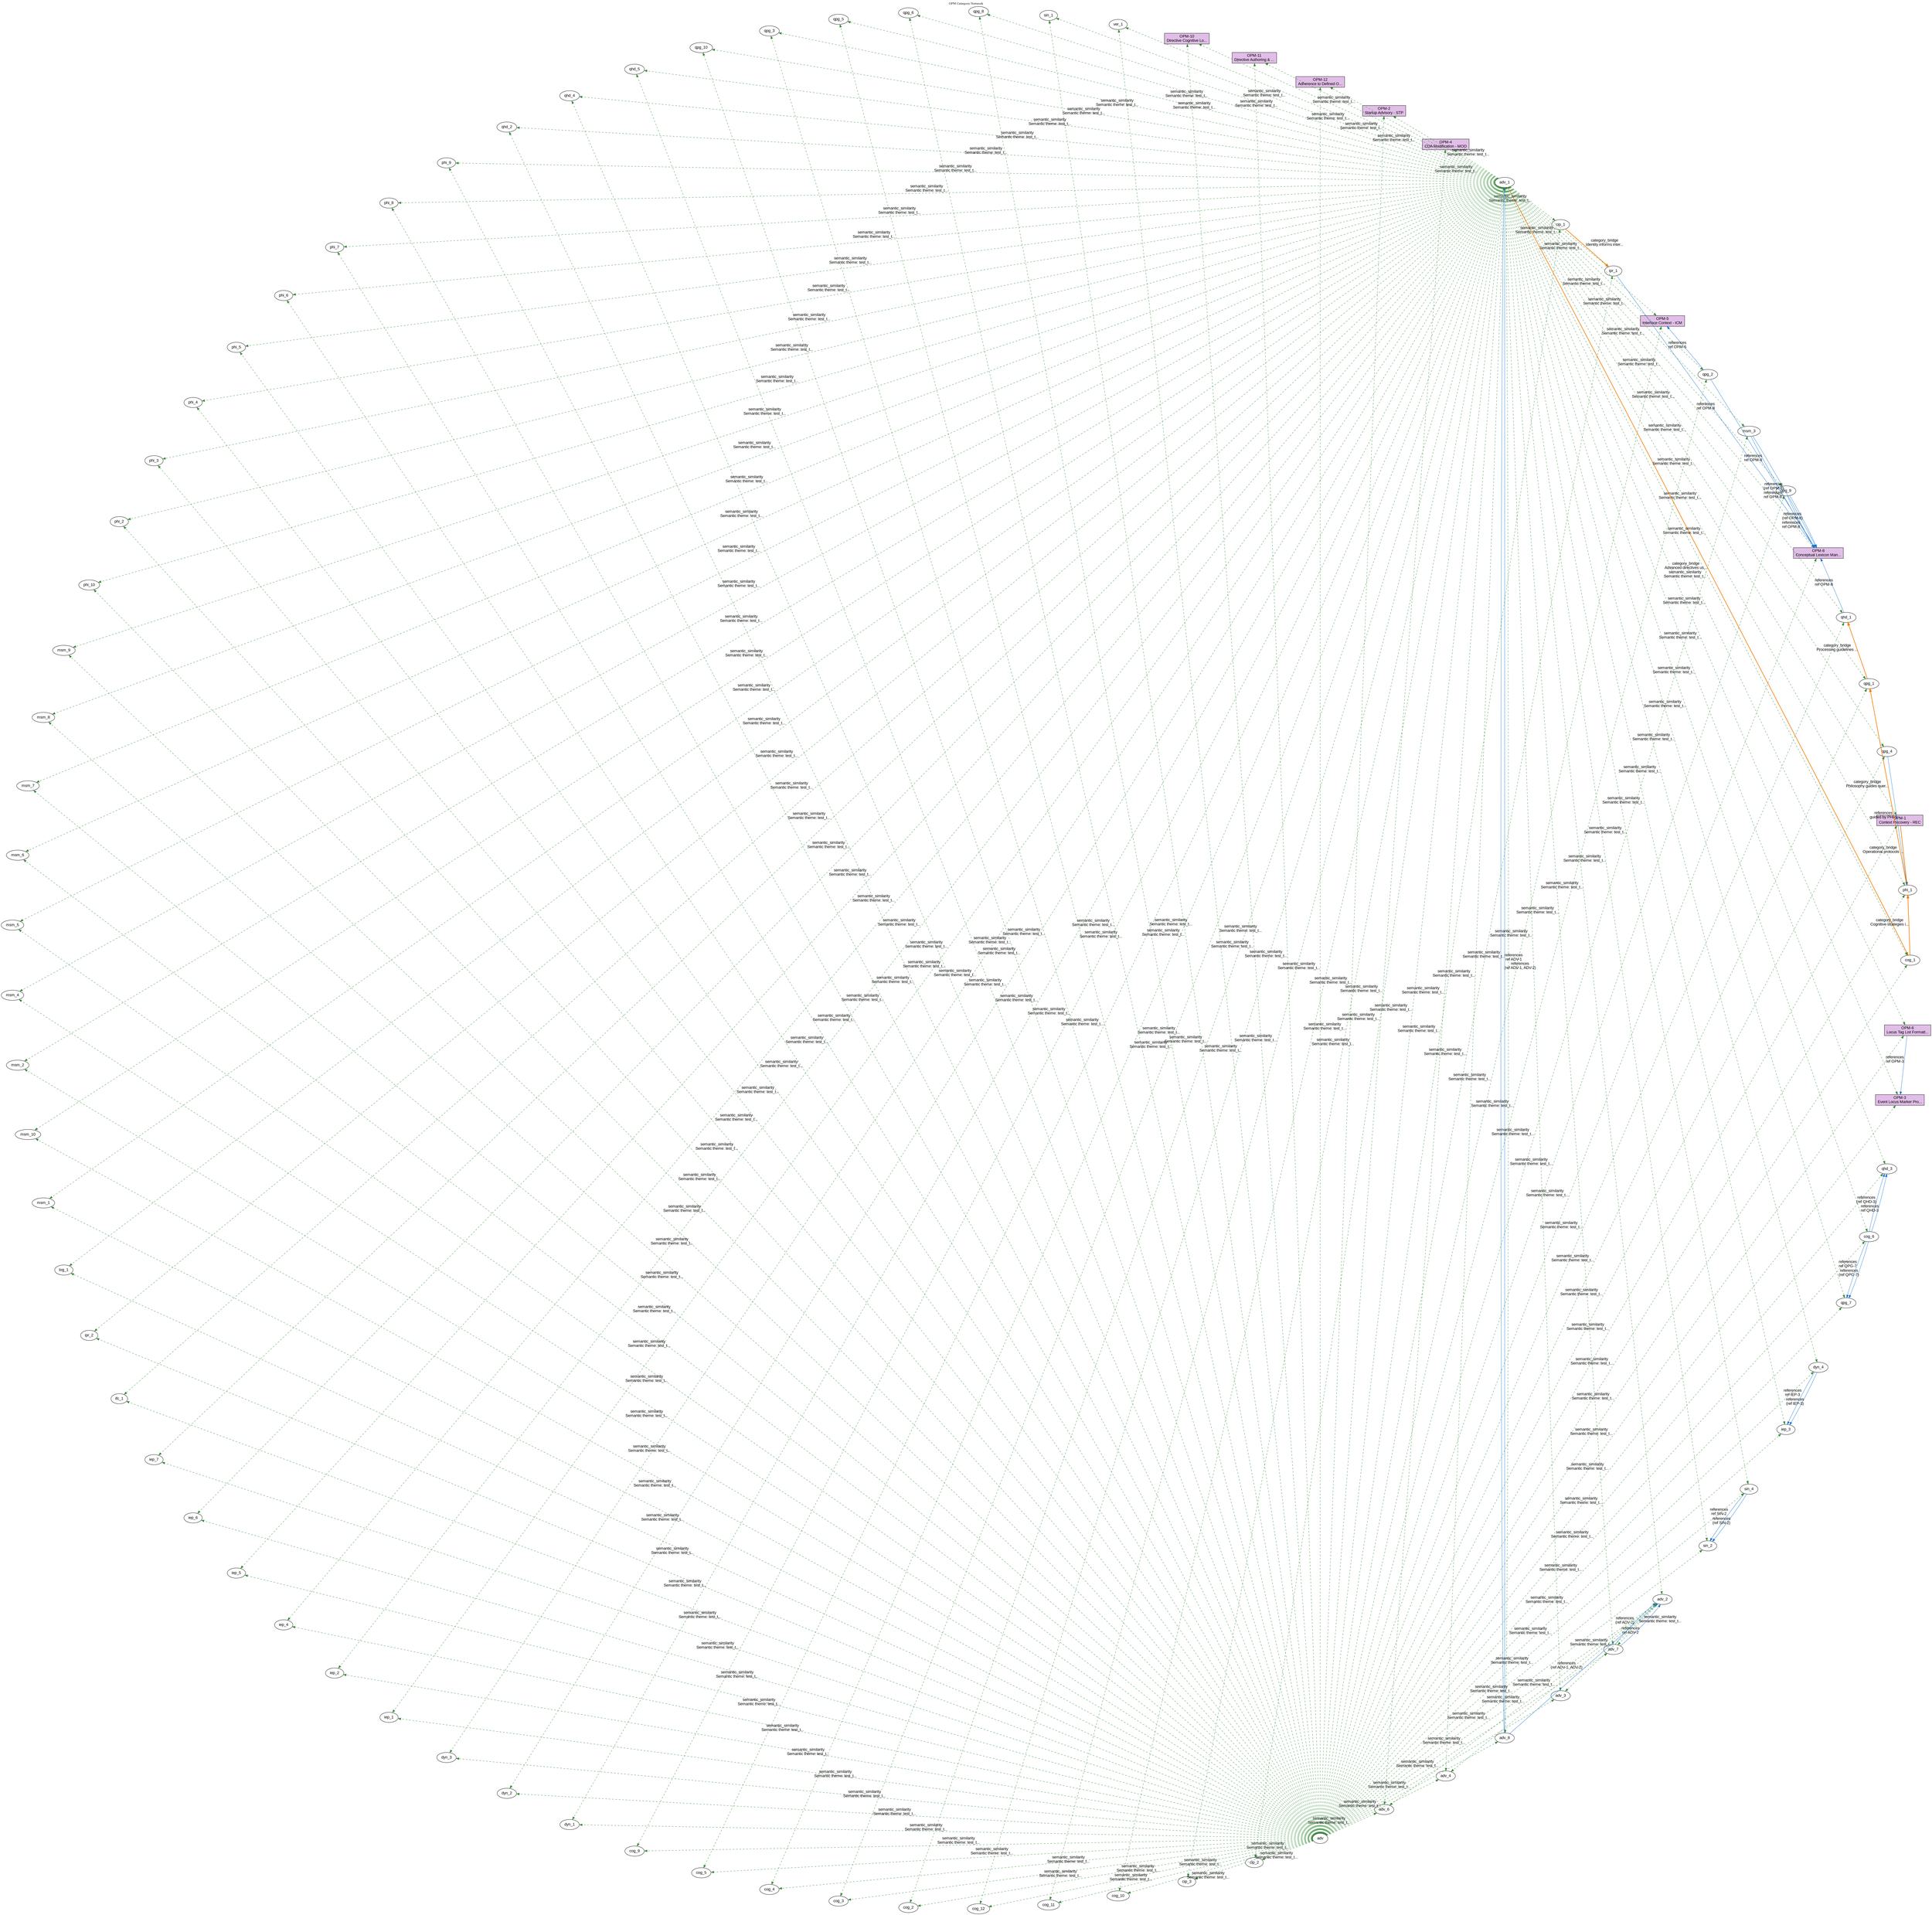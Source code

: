 digraph KnowledgeGraph {
  layout="circo"
  rankdir="TB"
  dpi=300
  fontsize=10
  node [fontname="Arial"]
  edge [fontname="Arial"]
  labelloc="t"
  label="OPM Category Network"

  // Nodes
    opm_1 [label="OPM-1\nContext Recovery - REC", fillcolor="#E1BEE7", shape="box", tooltip="Type: directive\nCategory: OPM\nDescription: User command \"context failure, rewind\" triggers cessation of problematic context processing, hist...", style=filled]
    opm_10 [label="OPM-10\nDirective Cognitive Lo...", fillcolor="#E1BEE7", shape="box", tooltip="Type: directive\nCategory: OPM\nDescription: - **Principle:** All individual Core Directives (CDA), Operational Heuristics (OHs in CL), and di...", style=filled]
    opm_11 [label="OPM-11\nDirective Authoring & ...", fillcolor="#E1BEE7", shape="box", tooltip="Type: directive\nCategory: OPM\nDescription: - **Principle:** The introduction of new Core Directives (CDA) or Operational Heuristics (OHs int...", style=filled]
    opm_12 [label="OPM-12\nAdherence to Defined O...", fillcolor="#E1BEE7", shape="box", tooltip="Type: directive\nCategory: OPM\nDescription: - **Principle:** Ctx MUST actively consult and apply the Operational Heuristics (OHs) defined wit...", style=filled]
    opm_2 [label="OPM-2\nStartup Advisory - STP", fillcolor="#E1BEE7", shape="box", tooltip="Type: directive\nCategory: OPM\nDescription: At interaction commencement or on request, advise user of key commands/protocols (e.g., REC via O...", style=filled]
    opm_3 [label="OPM-3\nEvent Locus Marker Pro...", fillcolor="#E1BEE7", shape="box", tooltip="Type: directive\nCategory: OPM\nDescription: - **ELMP-3.1 (Purpose):** To facilitate precise retrospective analysis or extraction of conversat...", style=filled]
    opm_4 [label="OPM-4\nCDA Modification - MOD", fillcolor="#E1BEE7", shape="box", tooltip="Type: directive\nCategory: OPM\nDescription: Proposals for CDA changes (articulated alteration and rationale) can be made by the user during i...", style=filled]
    opm_5 [label="OPM-5\nInterface Context - ICM", fillcolor="#E1BEE7", shape="box", tooltip="Type: directive\nCategory: OPM\nDescription: Open document previews may be considered immediate context. User should close previews if not rel...", style=filled]
    opm_6 [label="OPM-6\nLocus Tag List Formatt...", fillcolor="#E1BEE7", shape="box", tooltip="Type: directive\nCategory: OPM\nDescription: When presenting a compiled list of assigned Event Locus Markers (ref OPM-3: ELMP) from the curren...", style=filled]
    opm_8 [label="OPM-8\nConceptual Lexicon Man...", fillcolor="#E1BEE7", shape="box", tooltip="Type: directive\nCategory: OPM\nDescription: - **OPM-8.1 (Purpose):** To establish and maintain a dynamic Conceptual Lexicon (CL) of specializ...", style=filled]

  // Edges
    adv_1 -> cog_1 [label="category_bridge\nAdvanced directives us...", color="#F57C00", style="bold", tooltip="Type: category_bridge\nContext: Advanced directives use cognitive strategies"]
    cip_1 -> ipr_1 [label="category_bridge\nIdentity informs inter...", color="#F57C00", style="bold", tooltip="Type: category_bridge\nContext: Identity informs interaction style"]
    cog_1 -> phi_1 [label="category_bridge\nCognitive strategies i...", color="#F57C00", style="bold", tooltip="Type: category_bridge\nContext: Cognitive strategies implement philosophy"]
    opm_1 -> phi_1 [label="category_bridge\nOperational protocols ...", color="#F57C00", style="bold", tooltip="Type: category_bridge\nContext: Operational protocols implement philosophy"]
    phi_1 -> qpg_1 [label="category_bridge\nPhilosophy guides quer...", color="#F57C00", style="bold", tooltip="Type: category_bridge\nContext: Philosophy guides query processing"]
    qpg_1 -> qhd_1 [label="category_bridge\nProcessing guidelines ...", color="#F57C00", style="bold", tooltip="Type: category_bridge\nContext: Processing guidelines inform query handling"]
    adv_7 -> adv_2 [label="references\n(ref ADV-2)", color="#1976D2", style="solid", tooltip="Type: references\nContext: (ref ADV-2)"]
    adv_7 -> adv_2 [label="references\nref ADV-2", color="#1976D2", style="solid", tooltip="Type: references\nContext: ref ADV-2"]
    adv_8 -> adv_1 [label="references\n(ref ADV-1, ADV-2)", color="#1976D2", style="solid", tooltip="Type: references\nContext: (ref ADV-1, ADV-2)"]
    adv_8 -> adv_1 [label="references\nref ADV-1", color="#1976D2", style="solid", tooltip="Type: references\nContext: ref ADV-1"]
    adv_8 -> adv_2 [label="references\n(ref ADV-1, ADV-2)", color="#1976D2", style="solid", tooltip="Type: references\nContext: (ref ADV-1, ADV-2)"]
    cog_6 -> qhd_3 [label="references\n(ref QHD-3)", color="#1976D2", style="solid", tooltip="Type: references\nContext: (ref QHD-3)"]
    cog_6 -> qhd_3 [label="references\nref QHD-3", color="#1976D2", style="solid", tooltip="Type: references\nContext: ref QHD-3"]
    cog_6 -> qpg_7 [label="references\n(ref QPG-7)", color="#1976D2", style="solid", tooltip="Type: references\nContext: (ref QPG-7)"]
    cog_6 -> qpg_7 [label="references\nref QPG-7", color="#1976D2", style="solid", tooltip="Type: references\nContext: ref QPG-7"]
    dyn_4 -> iep_3 [label="references\n(ref IEP-3)", color="#1976D2", style="solid", tooltip="Type: references\nContext: (ref IEP-3)"]
    dyn_4 -> iep_3 [label="references\nref IEP-3", color="#1976D2", style="solid", tooltip="Type: references\nContext: ref IEP-3"]
    ipr_1 -> opm_8 [label="references\nref OPM-8", color="#1976D2", style="solid", tooltip="Type: references\nContext: ref OPM-8"]
    msm_3 -> opm_8 [label="references\n(ref OPM-8)", color="#1976D2", style="solid", tooltip="Type: references\nContext: (ref OPM-8)"]
    msm_3 -> opm_8 [label="references\nref OPM-8", color="#1976D2", style="solid", tooltip="Type: references\nContext: ref OPM-8"]
    opm_6 -> opm_3 [label="references\nref OPM-3", color="#1976D2", style="solid", tooltip="Type: references\nContext: ref OPM-3"]
    qhd_1 -> opm_8 [label="references\nref OPM-8", color="#1976D2", style="solid", tooltip="Type: references\nContext: ref OPM-8"]
    qpg_2 -> opm_5 [label="references\nref OPM-5", color="#1976D2", style="solid", tooltip="Type: references\nContext: ref OPM-5"]
    qpg_2 -> opm_8 [label="references\nref OPM-8", color="#1976D2", style="solid", tooltip="Type: references\nContext: ref OPM-8"]
    qpg_4 -> phi_1 [label="references\nguided by PHI-1", color="#1976D2", style="solid", tooltip="Type: references\nContext: guided by PHI-1"]
    qpg_9 -> opm_8 [label="references\n(ref OPM-8)", color="#1976D2", style="solid", tooltip="Type: references\nContext: (ref OPM-8)"]
    qpg_9 -> opm_8 [label="references\nref OPM-8", color="#1976D2", style="solid", tooltip="Type: references\nContext: ref OPM-8"]
    sin_4 -> sin_2 [label="references\n(ref SIN-2)", color="#1976D2", style="solid", tooltip="Type: references\nContext: (ref SIN-2)"]
    sin_4 -> sin_2 [label="references\nref SIN-2", color="#1976D2", style="solid", tooltip="Type: references\nContext: ref SIN-2"]
    adv -> adv_1 [label="semantic_similarity\nSemantic theme: test_t...", color="#388E3C", style="dashed", tooltip="Type: semantic_similarity\nContext: Semantic theme: test_theme"]
    adv -> adv_2 [label="semantic_similarity\nSemantic theme: test_t...", color="#388E3C", style="dashed", tooltip="Type: semantic_similarity\nContext: Semantic theme: test_theme"]
    adv -> adv_3 [label="semantic_similarity\nSemantic theme: test_t...", color="#388E3C", style="dashed", tooltip="Type: semantic_similarity\nContext: Semantic theme: test_theme"]
    adv -> adv_4 [label="semantic_similarity\nSemantic theme: test_t...", color="#388E3C", style="dashed", tooltip="Type: semantic_similarity\nContext: Semantic theme: test_theme"]
    adv -> adv_6 [label="semantic_similarity\nSemantic theme: test_t...", color="#388E3C", style="dashed", tooltip="Type: semantic_similarity\nContext: Semantic theme: test_theme"]
    adv -> adv_7 [label="semantic_similarity\nSemantic theme: test_t...", color="#388E3C", style="dashed", tooltip="Type: semantic_similarity\nContext: Semantic theme: test_theme"]
    adv -> adv_8 [label="semantic_similarity\nSemantic theme: test_t...", color="#388E3C", style="dashed", tooltip="Type: semantic_similarity\nContext: Semantic theme: test_theme"]
    adv -> cip_1 [label="semantic_similarity\nSemantic theme: test_t...", color="#388E3C", style="dashed", tooltip="Type: semantic_similarity\nContext: Semantic theme: test_theme"]
    adv -> cip_2 [label="semantic_similarity\nSemantic theme: test_t...", color="#388E3C", style="dashed", tooltip="Type: semantic_similarity\nContext: Semantic theme: test_theme"]
    adv -> cip_3 [label="semantic_similarity\nSemantic theme: test_t...", color="#388E3C", style="dashed", tooltip="Type: semantic_similarity\nContext: Semantic theme: test_theme"]
    adv -> cog_1 [label="semantic_similarity\nSemantic theme: test_t...", color="#388E3C", style="dashed", tooltip="Type: semantic_similarity\nContext: Semantic theme: test_theme"]
    adv -> cog_10 [label="semantic_similarity\nSemantic theme: test_t...", color="#388E3C", style="dashed", tooltip="Type: semantic_similarity\nContext: Semantic theme: test_theme"]
    adv -> cog_11 [label="semantic_similarity\nSemantic theme: test_t...", color="#388E3C", style="dashed", tooltip="Type: semantic_similarity\nContext: Semantic theme: test_theme"]
    adv -> cog_12 [label="semantic_similarity\nSemantic theme: test_t...", color="#388E3C", style="dashed", tooltip="Type: semantic_similarity\nContext: Semantic theme: test_theme"]
    adv -> cog_2 [label="semantic_similarity\nSemantic theme: test_t...", color="#388E3C", style="dashed", tooltip="Type: semantic_similarity\nContext: Semantic theme: test_theme"]
    adv -> cog_3 [label="semantic_similarity\nSemantic theme: test_t...", color="#388E3C", style="dashed", tooltip="Type: semantic_similarity\nContext: Semantic theme: test_theme"]
    adv -> cog_4 [label="semantic_similarity\nSemantic theme: test_t...", color="#388E3C", style="dashed", tooltip="Type: semantic_similarity\nContext: Semantic theme: test_theme"]
    adv -> cog_5 [label="semantic_similarity\nSemantic theme: test_t...", color="#388E3C", style="dashed", tooltip="Type: semantic_similarity\nContext: Semantic theme: test_theme"]
    adv -> cog_6 [label="semantic_similarity\nSemantic theme: test_t...", color="#388E3C", style="dashed", tooltip="Type: semantic_similarity\nContext: Semantic theme: test_theme"]
    adv -> cog_9 [label="semantic_similarity\nSemantic theme: test_t...", color="#388E3C", style="dashed", tooltip="Type: semantic_similarity\nContext: Semantic theme: test_theme"]
    adv -> dyn_1 [label="semantic_similarity\nSemantic theme: test_t...", color="#388E3C", style="dashed", tooltip="Type: semantic_similarity\nContext: Semantic theme: test_theme"]
    adv -> dyn_2 [label="semantic_similarity\nSemantic theme: test_t...", color="#388E3C", style="dashed", tooltip="Type: semantic_similarity\nContext: Semantic theme: test_theme"]
    adv -> dyn_3 [label="semantic_similarity\nSemantic theme: test_t...", color="#388E3C", style="dashed", tooltip="Type: semantic_similarity\nContext: Semantic theme: test_theme"]
    adv -> dyn_4 [label="semantic_similarity\nSemantic theme: test_t...", color="#388E3C", style="dashed", tooltip="Type: semantic_similarity\nContext: Semantic theme: test_theme"]
    adv -> iep_1 [label="semantic_similarity\nSemantic theme: test_t...", color="#388E3C", style="dashed", tooltip="Type: semantic_similarity\nContext: Semantic theme: test_theme"]
    adv -> iep_2 [label="semantic_similarity\nSemantic theme: test_t...", color="#388E3C", style="dashed", tooltip="Type: semantic_similarity\nContext: Semantic theme: test_theme"]
    adv -> iep_3 [label="semantic_similarity\nSemantic theme: test_t...", color="#388E3C", style="dashed", tooltip="Type: semantic_similarity\nContext: Semantic theme: test_theme"]
    adv -> iep_4 [label="semantic_similarity\nSemantic theme: test_t...", color="#388E3C", style="dashed", tooltip="Type: semantic_similarity\nContext: Semantic theme: test_theme"]
    adv -> iep_5 [label="semantic_similarity\nSemantic theme: test_t...", color="#388E3C", style="dashed", tooltip="Type: semantic_similarity\nContext: Semantic theme: test_theme"]
    adv -> iep_6 [label="semantic_similarity\nSemantic theme: test_t...", color="#388E3C", style="dashed", tooltip="Type: semantic_similarity\nContext: Semantic theme: test_theme"]
    adv -> iep_7 [label="semantic_similarity\nSemantic theme: test_t...", color="#388E3C", style="dashed", tooltip="Type: semantic_similarity\nContext: Semantic theme: test_theme"]
    adv -> ifc_1 [label="semantic_similarity\nSemantic theme: test_t...", color="#388E3C", style="dashed", tooltip="Type: semantic_similarity\nContext: Semantic theme: test_theme"]
    adv -> ipr_1 [label="semantic_similarity\nSemantic theme: test_t...", color="#388E3C", style="dashed", tooltip="Type: semantic_similarity\nContext: Semantic theme: test_theme"]
    adv -> ipr_2 [label="semantic_similarity\nSemantic theme: test_t...", color="#388E3C", style="dashed", tooltip="Type: semantic_similarity\nContext: Semantic theme: test_theme"]
    adv -> log_1 [label="semantic_similarity\nSemantic theme: test_t...", color="#388E3C", style="dashed", tooltip="Type: semantic_similarity\nContext: Semantic theme: test_theme"]
    adv -> msm_1 [label="semantic_similarity\nSemantic theme: test_t...", color="#388E3C", style="dashed", tooltip="Type: semantic_similarity\nContext: Semantic theme: test_theme"]
    adv -> msm_10 [label="semantic_similarity\nSemantic theme: test_t...", color="#388E3C", style="dashed", tooltip="Type: semantic_similarity\nContext: Semantic theme: test_theme"]
    adv -> msm_2 [label="semantic_similarity\nSemantic theme: test_t...", color="#388E3C", style="dashed", tooltip="Type: semantic_similarity\nContext: Semantic theme: test_theme"]
    adv -> msm_3 [label="semantic_similarity\nSemantic theme: test_t...", color="#388E3C", style="dashed", tooltip="Type: semantic_similarity\nContext: Semantic theme: test_theme"]
    adv -> msm_4 [label="semantic_similarity\nSemantic theme: test_t...", color="#388E3C", style="dashed", tooltip="Type: semantic_similarity\nContext: Semantic theme: test_theme"]
    adv -> msm_5 [label="semantic_similarity\nSemantic theme: test_t...", color="#388E3C", style="dashed", tooltip="Type: semantic_similarity\nContext: Semantic theme: test_theme"]
    adv -> msm_6 [label="semantic_similarity\nSemantic theme: test_t...", color="#388E3C", style="dashed", tooltip="Type: semantic_similarity\nContext: Semantic theme: test_theme"]
    adv -> msm_7 [label="semantic_similarity\nSemantic theme: test_t...", color="#388E3C", style="dashed", tooltip="Type: semantic_similarity\nContext: Semantic theme: test_theme"]
    adv -> msm_8 [label="semantic_similarity\nSemantic theme: test_t...", color="#388E3C", style="dashed", tooltip="Type: semantic_similarity\nContext: Semantic theme: test_theme"]
    adv -> msm_9 [label="semantic_similarity\nSemantic theme: test_t...", color="#388E3C", style="dashed", tooltip="Type: semantic_similarity\nContext: Semantic theme: test_theme"]
    adv -> opm_1 [label="semantic_similarity\nSemantic theme: test_t...", color="#388E3C", style="dashed", tooltip="Type: semantic_similarity\nContext: Semantic theme: test_theme"]
    adv -> opm_10 [label="semantic_similarity\nSemantic theme: test_t...", color="#388E3C", style="dashed", tooltip="Type: semantic_similarity\nContext: Semantic theme: test_theme"]
    adv -> opm_11 [label="semantic_similarity\nSemantic theme: test_t...", color="#388E3C", style="dashed", tooltip="Type: semantic_similarity\nContext: Semantic theme: test_theme"]
    adv -> opm_12 [label="semantic_similarity\nSemantic theme: test_t...", color="#388E3C", style="dashed", tooltip="Type: semantic_similarity\nContext: Semantic theme: test_theme"]
    adv -> opm_2 [label="semantic_similarity\nSemantic theme: test_t...", color="#388E3C", style="dashed", tooltip="Type: semantic_similarity\nContext: Semantic theme: test_theme"]
    adv -> opm_3 [label="semantic_similarity\nSemantic theme: test_t...", color="#388E3C", style="dashed", tooltip="Type: semantic_similarity\nContext: Semantic theme: test_theme"]
    adv -> opm_4 [label="semantic_similarity\nSemantic theme: test_t...", color="#388E3C", style="dashed", tooltip="Type: semantic_similarity\nContext: Semantic theme: test_theme"]
    adv -> opm_5 [label="semantic_similarity\nSemantic theme: test_t...", color="#388E3C", style="dashed", tooltip="Type: semantic_similarity\nContext: Semantic theme: test_theme"]
    adv -> opm_6 [label="semantic_similarity\nSemantic theme: test_t...", color="#388E3C", style="dashed", tooltip="Type: semantic_similarity\nContext: Semantic theme: test_theme"]
    adv -> opm_8 [label="semantic_similarity\nSemantic theme: test_t...", color="#388E3C", style="dashed", tooltip="Type: semantic_similarity\nContext: Semantic theme: test_theme"]
    adv -> phi_1 [label="semantic_similarity\nSemantic theme: test_t...", color="#388E3C", style="dashed", tooltip="Type: semantic_similarity\nContext: Semantic theme: test_theme"]
    adv -> phi_10 [label="semantic_similarity\nSemantic theme: test_t...", color="#388E3C", style="dashed", tooltip="Type: semantic_similarity\nContext: Semantic theme: test_theme"]
    adv -> phi_2 [label="semantic_similarity\nSemantic theme: test_t...", color="#388E3C", style="dashed", tooltip="Type: semantic_similarity\nContext: Semantic theme: test_theme"]
    adv -> phi_3 [label="semantic_similarity\nSemantic theme: test_t...", color="#388E3C", style="dashed", tooltip="Type: semantic_similarity\nContext: Semantic theme: test_theme"]
    adv -> phi_4 [label="semantic_similarity\nSemantic theme: test_t...", color="#388E3C", style="dashed", tooltip="Type: semantic_similarity\nContext: Semantic theme: test_theme"]
    adv -> phi_5 [label="semantic_similarity\nSemantic theme: test_t...", color="#388E3C", style="dashed", tooltip="Type: semantic_similarity\nContext: Semantic theme: test_theme"]
    adv -> phi_6 [label="semantic_similarity\nSemantic theme: test_t...", color="#388E3C", style="dashed", tooltip="Type: semantic_similarity\nContext: Semantic theme: test_theme"]
    adv -> phi_7 [label="semantic_similarity\nSemantic theme: test_t...", color="#388E3C", style="dashed", tooltip="Type: semantic_similarity\nContext: Semantic theme: test_theme"]
    adv -> phi_8 [label="semantic_similarity\nSemantic theme: test_t...", color="#388E3C", style="dashed", tooltip="Type: semantic_similarity\nContext: Semantic theme: test_theme"]
    adv -> phi_9 [label="semantic_similarity\nSemantic theme: test_t...", color="#388E3C", style="dashed", tooltip="Type: semantic_similarity\nContext: Semantic theme: test_theme"]
    adv -> qhd_1 [label="semantic_similarity\nSemantic theme: test_t...", color="#388E3C", style="dashed", tooltip="Type: semantic_similarity\nContext: Semantic theme: test_theme"]
    adv -> qhd_2 [label="semantic_similarity\nSemantic theme: test_t...", color="#388E3C", style="dashed", tooltip="Type: semantic_similarity\nContext: Semantic theme: test_theme"]
    adv -> qhd_3 [label="semantic_similarity\nSemantic theme: test_t...", color="#388E3C", style="dashed", tooltip="Type: semantic_similarity\nContext: Semantic theme: test_theme"]
    adv -> qhd_4 [label="semantic_similarity\nSemantic theme: test_t...", color="#388E3C", style="dashed", tooltip="Type: semantic_similarity\nContext: Semantic theme: test_theme"]
    adv -> qhd_5 [label="semantic_similarity\nSemantic theme: test_t...", color="#388E3C", style="dashed", tooltip="Type: semantic_similarity\nContext: Semantic theme: test_theme"]
    adv -> qpg_1 [label="semantic_similarity\nSemantic theme: test_t...", color="#388E3C", style="dashed", tooltip="Type: semantic_similarity\nContext: Semantic theme: test_theme"]
    adv -> qpg_10 [label="semantic_similarity\nSemantic theme: test_t...", color="#388E3C", style="dashed", tooltip="Type: semantic_similarity\nContext: Semantic theme: test_theme"]
    adv -> qpg_2 [label="semantic_similarity\nSemantic theme: test_t...", color="#388E3C", style="dashed", tooltip="Type: semantic_similarity\nContext: Semantic theme: test_theme"]
    adv -> qpg_3 [label="semantic_similarity\nSemantic theme: test_t...", color="#388E3C", style="dashed", tooltip="Type: semantic_similarity\nContext: Semantic theme: test_theme"]
    adv -> qpg_4 [label="semantic_similarity\nSemantic theme: test_t...", color="#388E3C", style="dashed", tooltip="Type: semantic_similarity\nContext: Semantic theme: test_theme"]
    adv -> qpg_5 [label="semantic_similarity\nSemantic theme: test_t...", color="#388E3C", style="dashed", tooltip="Type: semantic_similarity\nContext: Semantic theme: test_theme"]
    adv -> qpg_6 [label="semantic_similarity\nSemantic theme: test_t...", color="#388E3C", style="dashed", tooltip="Type: semantic_similarity\nContext: Semantic theme: test_theme"]
    adv -> qpg_7 [label="semantic_similarity\nSemantic theme: test_t...", color="#388E3C", style="dashed", tooltip="Type: semantic_similarity\nContext: Semantic theme: test_theme"]
    adv -> qpg_8 [label="semantic_similarity\nSemantic theme: test_t...", color="#388E3C", style="dashed", tooltip="Type: semantic_similarity\nContext: Semantic theme: test_theme"]
    adv -> qpg_9 [label="semantic_similarity\nSemantic theme: test_t...", color="#388E3C", style="dashed", tooltip="Type: semantic_similarity\nContext: Semantic theme: test_theme"]
    adv -> sin_1 [label="semantic_similarity\nSemantic theme: test_t...", color="#388E3C", style="dashed", tooltip="Type: semantic_similarity\nContext: Semantic theme: test_theme"]
    adv -> sin_2 [label="semantic_similarity\nSemantic theme: test_t...", color="#388E3C", style="dashed", tooltip="Type: semantic_similarity\nContext: Semantic theme: test_theme"]
    adv -> sin_4 [label="semantic_similarity\nSemantic theme: test_t...", color="#388E3C", style="dashed", tooltip="Type: semantic_similarity\nContext: Semantic theme: test_theme"]
    adv -> ver_1 [label="semantic_similarity\nSemantic theme: test_t...", color="#388E3C", style="dashed", tooltip="Type: semantic_similarity\nContext: Semantic theme: test_theme"]
    adv_1 -> adv_2 [label="semantic_similarity\nSemantic theme: test_t...", color="#388E3C", style="dashed", tooltip="Type: semantic_similarity\nContext: Semantic theme: test_theme"]
    adv_1 -> adv_3 [label="semantic_similarity\nSemantic theme: test_t...", color="#388E3C", style="dashed", tooltip="Type: semantic_similarity\nContext: Semantic theme: test_theme"]
    adv_1 -> adv_4 [label="semantic_similarity\nSemantic theme: test_t...", color="#388E3C", style="dashed", tooltip="Type: semantic_similarity\nContext: Semantic theme: test_theme"]
    adv_1 -> adv_6 [label="semantic_similarity\nSemantic theme: test_t...", color="#388E3C", style="dashed", tooltip="Type: semantic_similarity\nContext: Semantic theme: test_theme"]
    adv_1 -> adv_7 [label="semantic_similarity\nSemantic theme: test_t...", color="#388E3C", style="dashed", tooltip="Type: semantic_similarity\nContext: Semantic theme: test_theme"]
    adv_1 -> adv_8 [label="semantic_similarity\nSemantic theme: test_t...", color="#388E3C", style="dashed", tooltip="Type: semantic_similarity\nContext: Semantic theme: test_theme"]
    adv_1 -> cip_1 [label="semantic_similarity\nSemantic theme: test_t...", color="#388E3C", style="dashed", tooltip="Type: semantic_similarity\nContext: Semantic theme: test_theme"]
    adv_1 -> cip_2 [label="semantic_similarity\nSemantic theme: test_t...", color="#388E3C", style="dashed", tooltip="Type: semantic_similarity\nContext: Semantic theme: test_theme"]
    adv_1 -> cip_3 [label="semantic_similarity\nSemantic theme: test_t...", color="#388E3C", style="dashed", tooltip="Type: semantic_similarity\nContext: Semantic theme: test_theme"]
    adv_1 -> cog_1 [label="semantic_similarity\nSemantic theme: test_t...", color="#388E3C", style="dashed", tooltip="Type: semantic_similarity\nContext: Semantic theme: test_theme"]
    adv_1 -> cog_10 [label="semantic_similarity\nSemantic theme: test_t...", color="#388E3C", style="dashed", tooltip="Type: semantic_similarity\nContext: Semantic theme: test_theme"]
    adv_1 -> cog_11 [label="semantic_similarity\nSemantic theme: test_t...", color="#388E3C", style="dashed", tooltip="Type: semantic_similarity\nContext: Semantic theme: test_theme"]
    adv_1 -> cog_12 [label="semantic_similarity\nSemantic theme: test_t...", color="#388E3C", style="dashed", tooltip="Type: semantic_similarity\nContext: Semantic theme: test_theme"]
    adv_1 -> cog_2 [label="semantic_similarity\nSemantic theme: test_t...", color="#388E3C", style="dashed", tooltip="Type: semantic_similarity\nContext: Semantic theme: test_theme"]
    adv_1 -> cog_3 [label="semantic_similarity\nSemantic theme: test_t...", color="#388E3C", style="dashed", tooltip="Type: semantic_similarity\nContext: Semantic theme: test_theme"]
    adv_1 -> cog_4 [label="semantic_similarity\nSemantic theme: test_t...", color="#388E3C", style="dashed", tooltip="Type: semantic_similarity\nContext: Semantic theme: test_theme"]
    adv_1 -> cog_5 [label="semantic_similarity\nSemantic theme: test_t...", color="#388E3C", style="dashed", tooltip="Type: semantic_similarity\nContext: Semantic theme: test_theme"]
    adv_1 -> cog_6 [label="semantic_similarity\nSemantic theme: test_t...", color="#388E3C", style="dashed", tooltip="Type: semantic_similarity\nContext: Semantic theme: test_theme"]
    adv_1 -> cog_9 [label="semantic_similarity\nSemantic theme: test_t...", color="#388E3C", style="dashed", tooltip="Type: semantic_similarity\nContext: Semantic theme: test_theme"]
    adv_1 -> dyn_1 [label="semantic_similarity\nSemantic theme: test_t...", color="#388E3C", style="dashed", tooltip="Type: semantic_similarity\nContext: Semantic theme: test_theme"]
    adv_1 -> dyn_2 [label="semantic_similarity\nSemantic theme: test_t...", color="#388E3C", style="dashed", tooltip="Type: semantic_similarity\nContext: Semantic theme: test_theme"]
    adv_1 -> dyn_3 [label="semantic_similarity\nSemantic theme: test_t...", color="#388E3C", style="dashed", tooltip="Type: semantic_similarity\nContext: Semantic theme: test_theme"]
    adv_1 -> dyn_4 [label="semantic_similarity\nSemantic theme: test_t...", color="#388E3C", style="dashed", tooltip="Type: semantic_similarity\nContext: Semantic theme: test_theme"]
    adv_1 -> iep_1 [label="semantic_similarity\nSemantic theme: test_t...", color="#388E3C", style="dashed", tooltip="Type: semantic_similarity\nContext: Semantic theme: test_theme"]
    adv_1 -> iep_2 [label="semantic_similarity\nSemantic theme: test_t...", color="#388E3C", style="dashed", tooltip="Type: semantic_similarity\nContext: Semantic theme: test_theme"]
    adv_1 -> iep_3 [label="semantic_similarity\nSemantic theme: test_t...", color="#388E3C", style="dashed", tooltip="Type: semantic_similarity\nContext: Semantic theme: test_theme"]
    adv_1 -> iep_4 [label="semantic_similarity\nSemantic theme: test_t...", color="#388E3C", style="dashed", tooltip="Type: semantic_similarity\nContext: Semantic theme: test_theme"]
    adv_1 -> iep_5 [label="semantic_similarity\nSemantic theme: test_t...", color="#388E3C", style="dashed", tooltip="Type: semantic_similarity\nContext: Semantic theme: test_theme"]
    adv_1 -> iep_6 [label="semantic_similarity\nSemantic theme: test_t...", color="#388E3C", style="dashed", tooltip="Type: semantic_similarity\nContext: Semantic theme: test_theme"]
    adv_1 -> iep_7 [label="semantic_similarity\nSemantic theme: test_t...", color="#388E3C", style="dashed", tooltip="Type: semantic_similarity\nContext: Semantic theme: test_theme"]
    adv_1 -> ifc_1 [label="semantic_similarity\nSemantic theme: test_t...", color="#388E3C", style="dashed", tooltip="Type: semantic_similarity\nContext: Semantic theme: test_theme"]
    adv_1 -> ipr_1 [label="semantic_similarity\nSemantic theme: test_t...", color="#388E3C", style="dashed", tooltip="Type: semantic_similarity\nContext: Semantic theme: test_theme"]
    adv_1 -> ipr_2 [label="semantic_similarity\nSemantic theme: test_t...", color="#388E3C", style="dashed", tooltip="Type: semantic_similarity\nContext: Semantic theme: test_theme"]
    adv_1 -> log_1 [label="semantic_similarity\nSemantic theme: test_t...", color="#388E3C", style="dashed", tooltip="Type: semantic_similarity\nContext: Semantic theme: test_theme"]
    adv_1 -> msm_1 [label="semantic_similarity\nSemantic theme: test_t...", color="#388E3C", style="dashed", tooltip="Type: semantic_similarity\nContext: Semantic theme: test_theme"]
    adv_1 -> msm_10 [label="semantic_similarity\nSemantic theme: test_t...", color="#388E3C", style="dashed", tooltip="Type: semantic_similarity\nContext: Semantic theme: test_theme"]
    adv_1 -> msm_2 [label="semantic_similarity\nSemantic theme: test_t...", color="#388E3C", style="dashed", tooltip="Type: semantic_similarity\nContext: Semantic theme: test_theme"]
    adv_1 -> msm_3 [label="semantic_similarity\nSemantic theme: test_t...", color="#388E3C", style="dashed", tooltip="Type: semantic_similarity\nContext: Semantic theme: test_theme"]
    adv_1 -> msm_4 [label="semantic_similarity\nSemantic theme: test_t...", color="#388E3C", style="dashed", tooltip="Type: semantic_similarity\nContext: Semantic theme: test_theme"]
    adv_1 -> msm_5 [label="semantic_similarity\nSemantic theme: test_t...", color="#388E3C", style="dashed", tooltip="Type: semantic_similarity\nContext: Semantic theme: test_theme"]
    adv_1 -> msm_6 [label="semantic_similarity\nSemantic theme: test_t...", color="#388E3C", style="dashed", tooltip="Type: semantic_similarity\nContext: Semantic theme: test_theme"]
    adv_1 -> msm_7 [label="semantic_similarity\nSemantic theme: test_t...", color="#388E3C", style="dashed", tooltip="Type: semantic_similarity\nContext: Semantic theme: test_theme"]
    adv_1 -> msm_8 [label="semantic_similarity\nSemantic theme: test_t...", color="#388E3C", style="dashed", tooltip="Type: semantic_similarity\nContext: Semantic theme: test_theme"]
    adv_1 -> msm_9 [label="semantic_similarity\nSemantic theme: test_t...", color="#388E3C", style="dashed", tooltip="Type: semantic_similarity\nContext: Semantic theme: test_theme"]
    adv_1 -> opm_1 [label="semantic_similarity\nSemantic theme: test_t...", color="#388E3C", style="dashed", tooltip="Type: semantic_similarity\nContext: Semantic theme: test_theme"]
    adv_1 -> opm_10 [label="semantic_similarity\nSemantic theme: test_t...", color="#388E3C", style="dashed", tooltip="Type: semantic_similarity\nContext: Semantic theme: test_theme"]
    adv_1 -> opm_11 [label="semantic_similarity\nSemantic theme: test_t...", color="#388E3C", style="dashed", tooltip="Type: semantic_similarity\nContext: Semantic theme: test_theme"]
    adv_1 -> opm_12 [label="semantic_similarity\nSemantic theme: test_t...", color="#388E3C", style="dashed", tooltip="Type: semantic_similarity\nContext: Semantic theme: test_theme"]
    adv_1 -> opm_2 [label="semantic_similarity\nSemantic theme: test_t...", color="#388E3C", style="dashed", tooltip="Type: semantic_similarity\nContext: Semantic theme: test_theme"]
    adv_1 -> opm_3 [label="semantic_similarity\nSemantic theme: test_t...", color="#388E3C", style="dashed", tooltip="Type: semantic_similarity\nContext: Semantic theme: test_theme"]
    adv_1 -> opm_4 [label="semantic_similarity\nSemantic theme: test_t...", color="#388E3C", style="dashed", tooltip="Type: semantic_similarity\nContext: Semantic theme: test_theme"]
    adv_1 -> opm_5 [label="semantic_similarity\nSemantic theme: test_t...", color="#388E3C", style="dashed", tooltip="Type: semantic_similarity\nContext: Semantic theme: test_theme"]
    adv_1 -> opm_6 [label="semantic_similarity\nSemantic theme: test_t...", color="#388E3C", style="dashed", tooltip="Type: semantic_similarity\nContext: Semantic theme: test_theme"]
    adv_1 -> opm_8 [label="semantic_similarity\nSemantic theme: test_t...", color="#388E3C", style="dashed", tooltip="Type: semantic_similarity\nContext: Semantic theme: test_theme"]
    adv_1 -> phi_1 [label="semantic_similarity\nSemantic theme: test_t...", color="#388E3C", style="dashed", tooltip="Type: semantic_similarity\nContext: Semantic theme: test_theme"]
    adv_1 -> phi_10 [label="semantic_similarity\nSemantic theme: test_t...", color="#388E3C", style="dashed", tooltip="Type: semantic_similarity\nContext: Semantic theme: test_theme"]
    adv_1 -> phi_2 [label="semantic_similarity\nSemantic theme: test_t...", color="#388E3C", style="dashed", tooltip="Type: semantic_similarity\nContext: Semantic theme: test_theme"]
    adv_1 -> phi_3 [label="semantic_similarity\nSemantic theme: test_t...", color="#388E3C", style="dashed", tooltip="Type: semantic_similarity\nContext: Semantic theme: test_theme"]
    adv_1 -> phi_4 [label="semantic_similarity\nSemantic theme: test_t...", color="#388E3C", style="dashed", tooltip="Type: semantic_similarity\nContext: Semantic theme: test_theme"]
    adv_1 -> phi_5 [label="semantic_similarity\nSemantic theme: test_t...", color="#388E3C", style="dashed", tooltip="Type: semantic_similarity\nContext: Semantic theme: test_theme"]
    adv_1 -> phi_6 [label="semantic_similarity\nSemantic theme: test_t...", color="#388E3C", style="dashed", tooltip="Type: semantic_similarity\nContext: Semantic theme: test_theme"]
    adv_1 -> phi_7 [label="semantic_similarity\nSemantic theme: test_t...", color="#388E3C", style="dashed", tooltip="Type: semantic_similarity\nContext: Semantic theme: test_theme"]
    adv_1 -> phi_8 [label="semantic_similarity\nSemantic theme: test_t...", color="#388E3C", style="dashed", tooltip="Type: semantic_similarity\nContext: Semantic theme: test_theme"]
    adv_1 -> phi_9 [label="semantic_similarity\nSemantic theme: test_t...", color="#388E3C", style="dashed", tooltip="Type: semantic_similarity\nContext: Semantic theme: test_theme"]
    adv_1 -> qhd_1 [label="semantic_similarity\nSemantic theme: test_t...", color="#388E3C", style="dashed", tooltip="Type: semantic_similarity\nContext: Semantic theme: test_theme"]
    adv_1 -> qhd_2 [label="semantic_similarity\nSemantic theme: test_t...", color="#388E3C", style="dashed", tooltip="Type: semantic_similarity\nContext: Semantic theme: test_theme"]
    adv_1 -> qhd_3 [label="semantic_similarity\nSemantic theme: test_t...", color="#388E3C", style="dashed", tooltip="Type: semantic_similarity\nContext: Semantic theme: test_theme"]
    adv_1 -> qhd_4 [label="semantic_similarity\nSemantic theme: test_t...", color="#388E3C", style="dashed", tooltip="Type: semantic_similarity\nContext: Semantic theme: test_theme"]
    adv_1 -> qhd_5 [label="semantic_similarity\nSemantic theme: test_t...", color="#388E3C", style="dashed", tooltip="Type: semantic_similarity\nContext: Semantic theme: test_theme"]
    adv_1 -> qpg_1 [label="semantic_similarity\nSemantic theme: test_t...", color="#388E3C", style="dashed", tooltip="Type: semantic_similarity\nContext: Semantic theme: test_theme"]
    adv_1 -> qpg_10 [label="semantic_similarity\nSemantic theme: test_t...", color="#388E3C", style="dashed", tooltip="Type: semantic_similarity\nContext: Semantic theme: test_theme"]
    adv_1 -> qpg_2 [label="semantic_similarity\nSemantic theme: test_t...", color="#388E3C", style="dashed", tooltip="Type: semantic_similarity\nContext: Semantic theme: test_theme"]
    adv_1 -> qpg_3 [label="semantic_similarity\nSemantic theme: test_t...", color="#388E3C", style="dashed", tooltip="Type: semantic_similarity\nContext: Semantic theme: test_theme"]
    adv_1 -> qpg_4 [label="semantic_similarity\nSemantic theme: test_t...", color="#388E3C", style="dashed", tooltip="Type: semantic_similarity\nContext: Semantic theme: test_theme"]
    adv_1 -> qpg_5 [label="semantic_similarity\nSemantic theme: test_t...", color="#388E3C", style="dashed", tooltip="Type: semantic_similarity\nContext: Semantic theme: test_theme"]
    adv_1 -> qpg_6 [label="semantic_similarity\nSemantic theme: test_t...", color="#388E3C", style="dashed", tooltip="Type: semantic_similarity\nContext: Semantic theme: test_theme"]
    adv_1 -> qpg_7 [label="semantic_similarity\nSemantic theme: test_t...", color="#388E3C", style="dashed", tooltip="Type: semantic_similarity\nContext: Semantic theme: test_theme"]
    adv_1 -> qpg_8 [label="semantic_similarity\nSemantic theme: test_t...", color="#388E3C", style="dashed", tooltip="Type: semantic_similarity\nContext: Semantic theme: test_theme"]
    adv_1 -> qpg_9 [label="semantic_similarity\nSemantic theme: test_t...", color="#388E3C", style="dashed", tooltip="Type: semantic_similarity\nContext: Semantic theme: test_theme"]
    adv_1 -> sin_1 [label="semantic_similarity\nSemantic theme: test_t...", color="#388E3C", style="dashed", tooltip="Type: semantic_similarity\nContext: Semantic theme: test_theme"]
    adv_1 -> sin_2 [label="semantic_similarity\nSemantic theme: test_t...", color="#388E3C", style="dashed", tooltip="Type: semantic_similarity\nContext: Semantic theme: test_theme"]
    adv_1 -> sin_4 [label="semantic_similarity\nSemantic theme: test_t...", color="#388E3C", style="dashed", tooltip="Type: semantic_similarity\nContext: Semantic theme: test_theme"]
    adv_1 -> ver_1 [label="semantic_similarity\nSemantic theme: test_t...", color="#388E3C", style="dashed", tooltip="Type: semantic_similarity\nContext: Semantic theme: test_theme"]
    adv_2 -> adv_3 [label="semantic_similarity\nSemantic theme: test_t...", color="#388E3C", style="dashed", tooltip="Type: semantic_similarity\nContext: Semantic theme: test_theme"]
    adv_2 -> adv_4 [label="semantic_similarity\nSemantic theme: test_t...", color="#388E3C", style="dashed", tooltip="Type: semantic_similarity\nContext: Semantic theme: test_theme"]
    adv_2 -> adv_6 [label="semantic_similarity\nSemantic theme: test_t...", color="#388E3C", style="dashed", tooltip="Type: semantic_similarity\nContext: Semantic theme: test_theme"]
    adv_2 -> adv_7 [label="semantic_similarity\nSemantic theme: test_t...", color="#388E3C", style="dashed", tooltip="Type: semantic_similarity\nContext: Semantic theme: test_theme"]
}